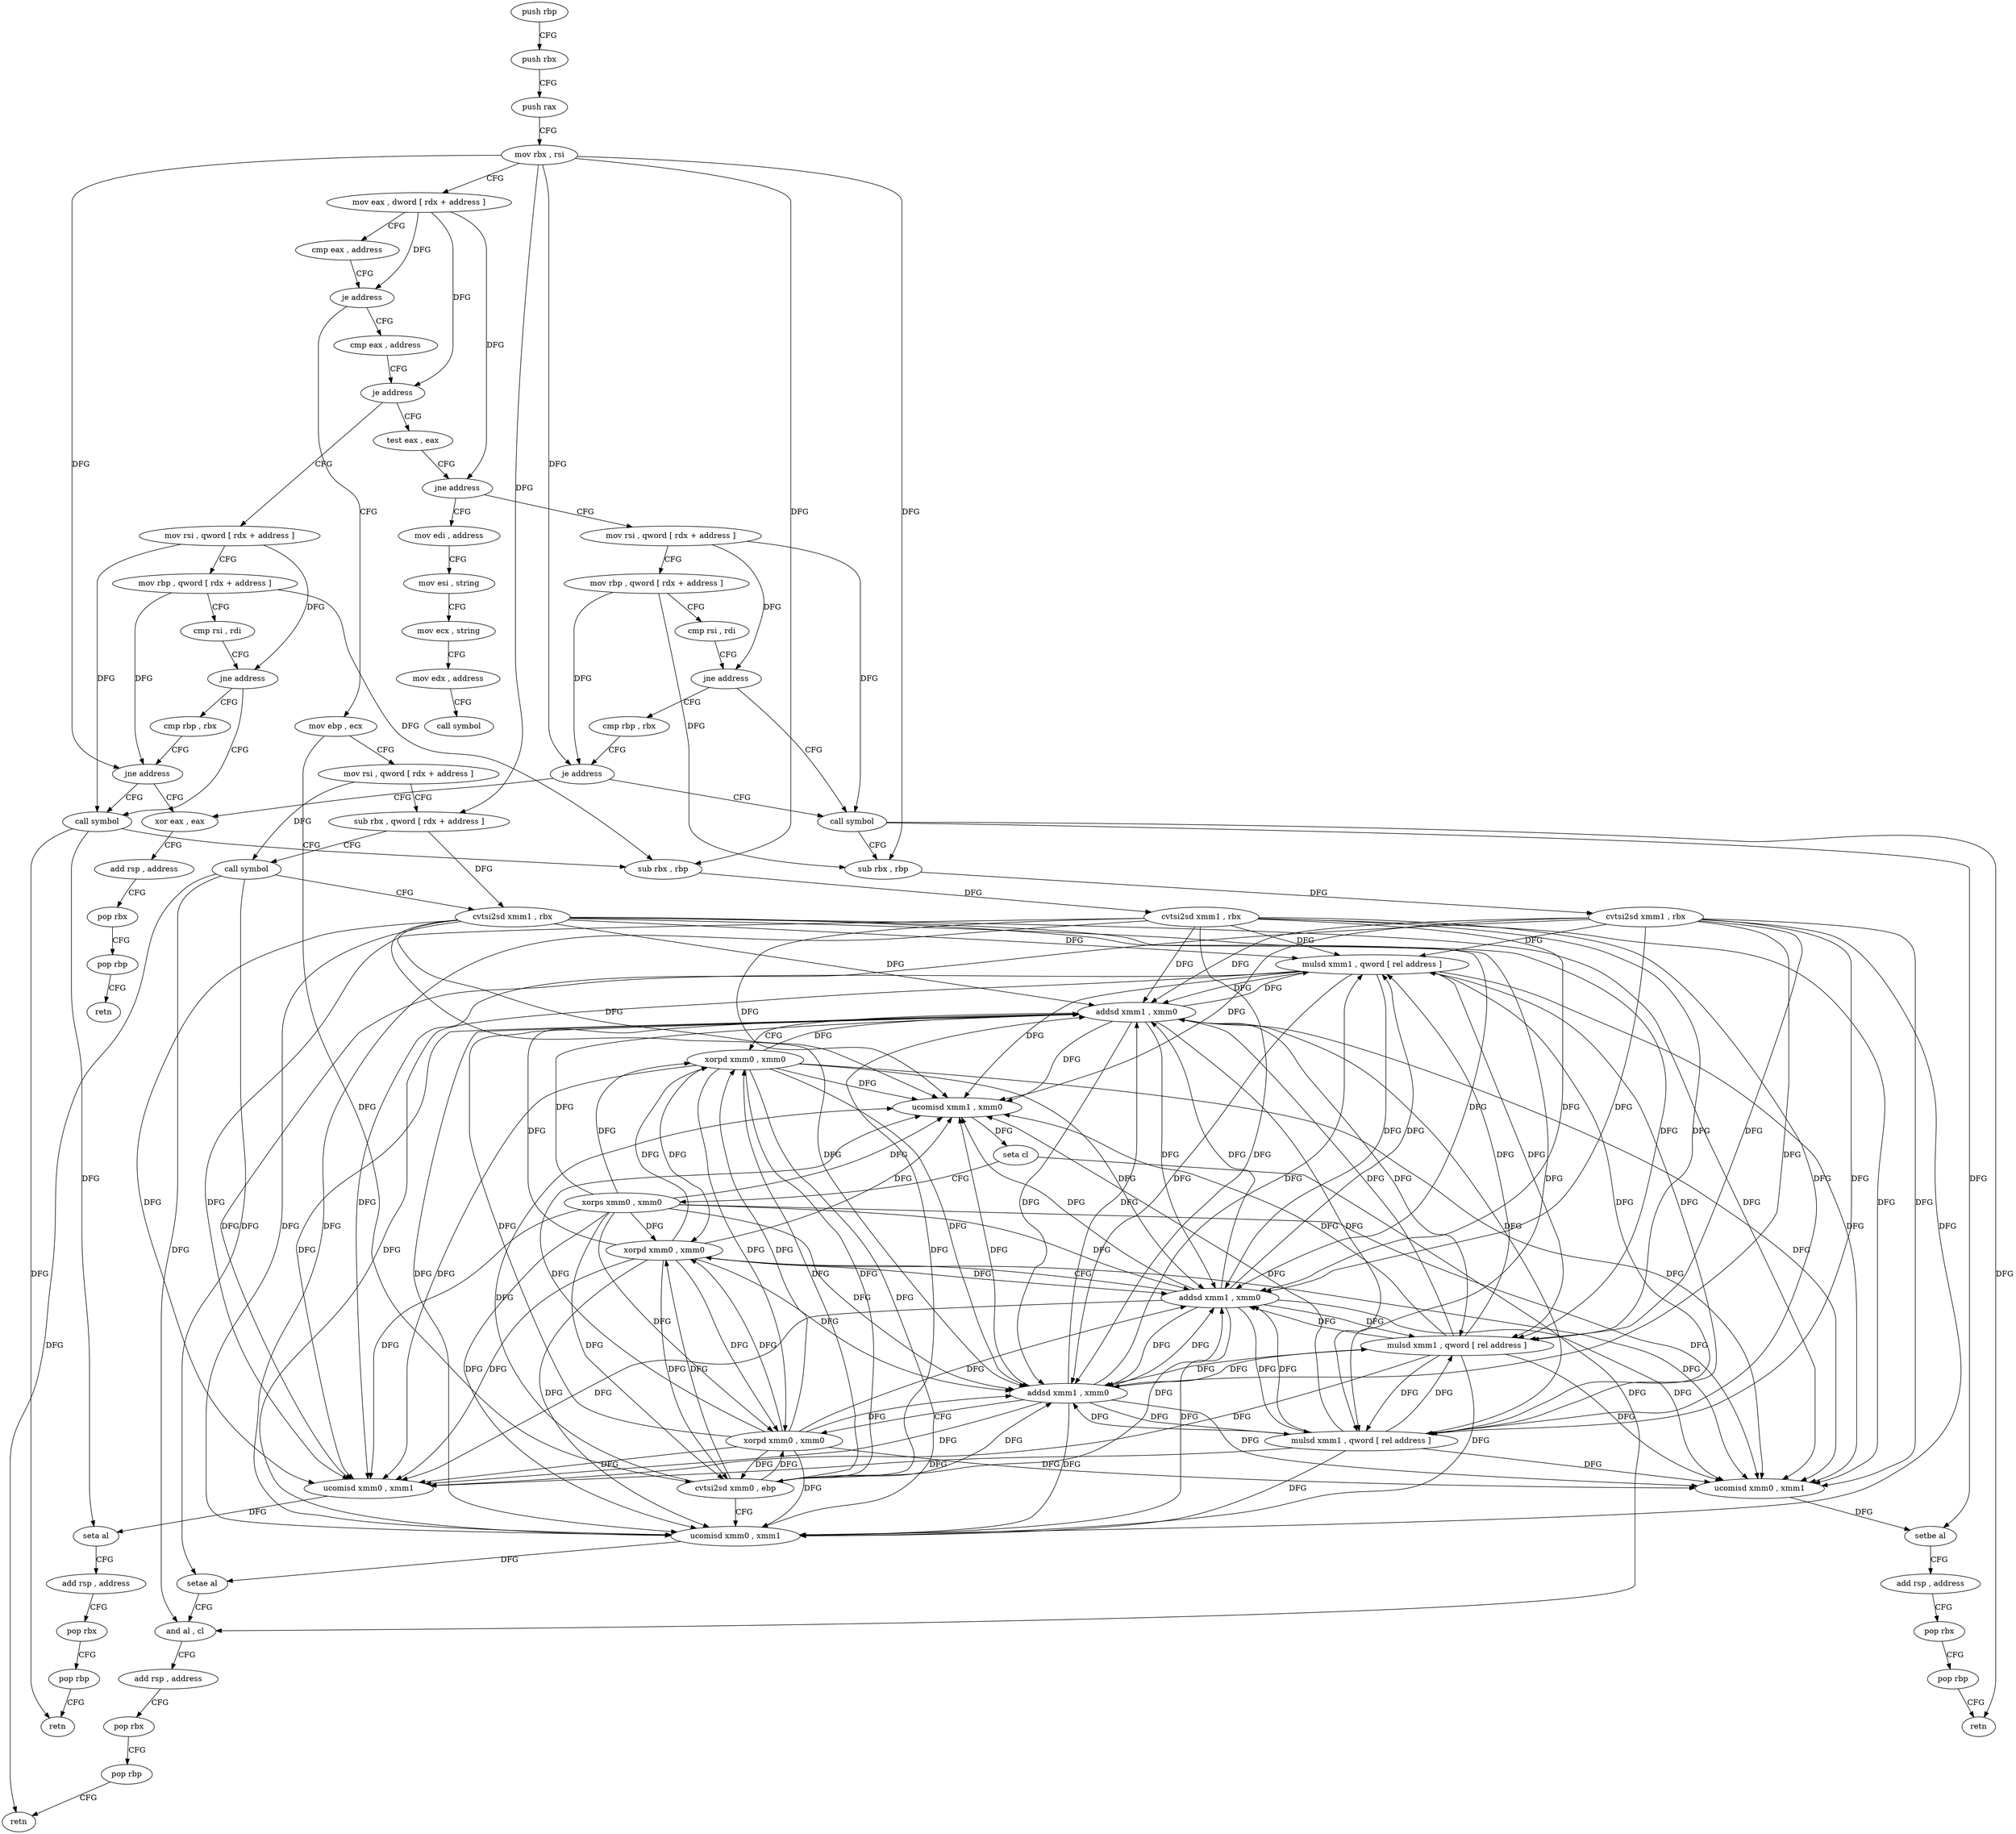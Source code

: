 digraph "func" {
"4210960" [label = "push rbp" ]
"4210961" [label = "push rbx" ]
"4210962" [label = "push rax" ]
"4210963" [label = "mov rbx , rsi" ]
"4210966" [label = "mov eax , dword [ rdx + address ]" ]
"4210969" [label = "cmp eax , address" ]
"4210972" [label = "je address" ]
"4211075" [label = "mov ebp , ecx" ]
"4210974" [label = "cmp eax , address" ]
"4211077" [label = "mov rsi , qword [ rdx + address ]" ]
"4211081" [label = "sub rbx , qword [ rdx + address ]" ]
"4211085" [label = "call symbol" ]
"4211090" [label = "cvtsi2sd xmm1 , rbx" ]
"4211095" [label = "mulsd xmm1 , qword [ rel address ]" ]
"4211103" [label = "addsd xmm1 , xmm0" ]
"4211107" [label = "xorpd xmm0 , xmm0" ]
"4211111" [label = "ucomisd xmm1 , xmm0" ]
"4211115" [label = "seta cl" ]
"4211118" [label = "xorps xmm0 , xmm0" ]
"4211121" [label = "cvtsi2sd xmm0 , ebp" ]
"4211125" [label = "ucomisd xmm0 , xmm1" ]
"4211129" [label = "setae al" ]
"4211132" [label = "and al , cl" ]
"4211134" [label = "add rsp , address" ]
"4211138" [label = "pop rbx" ]
"4211139" [label = "pop rbp" ]
"4211140" [label = "retn" ]
"4210977" [label = "je address" ]
"4211048" [label = "mov rsi , qword [ rdx + address ]" ]
"4210979" [label = "test eax , eax" ]
"4211052" [label = "mov rbp , qword [ rdx + address ]" ]
"4211056" [label = "cmp rsi , rdi" ]
"4211059" [label = "jne address" ]
"4211141" [label = "call symbol" ]
"4211061" [label = "cmp rbp , rbx" ]
"4210981" [label = "jne address" ]
"4211184" [label = "mov edi , address" ]
"4210987" [label = "mov rsi , qword [ rdx + address ]" ]
"4211146" [label = "sub rbx , rbp" ]
"4211149" [label = "cvtsi2sd xmm1 , rbx" ]
"4211154" [label = "mulsd xmm1 , qword [ rel address ]" ]
"4211162" [label = "addsd xmm1 , xmm0" ]
"4211166" [label = "xorpd xmm0 , xmm0" ]
"4211170" [label = "ucomisd xmm0 , xmm1" ]
"4211174" [label = "seta al" ]
"4211177" [label = "add rsp , address" ]
"4211181" [label = "pop rbx" ]
"4211182" [label = "pop rbp" ]
"4211183" [label = "retn" ]
"4211064" [label = "jne address" ]
"4211066" [label = "xor eax , eax" ]
"4211189" [label = "mov esi , string" ]
"4211194" [label = "mov ecx , string" ]
"4211199" [label = "mov edx , address" ]
"4211204" [label = "call symbol" ]
"4210991" [label = "mov rbp , qword [ rdx + address ]" ]
"4210995" [label = "cmp rsi , rdi" ]
"4210998" [label = "jne address" ]
"4211005" [label = "call symbol" ]
"4211000" [label = "cmp rbp , rbx" ]
"4211068" [label = "add rsp , address" ]
"4211072" [label = "pop rbx" ]
"4211073" [label = "pop rbp" ]
"4211074" [label = "retn" ]
"4211010" [label = "sub rbx , rbp" ]
"4211013" [label = "cvtsi2sd xmm1 , rbx" ]
"4211018" [label = "mulsd xmm1 , qword [ rel address ]" ]
"4211026" [label = "addsd xmm1 , xmm0" ]
"4211030" [label = "xorpd xmm0 , xmm0" ]
"4211034" [label = "ucomisd xmm0 , xmm1" ]
"4211038" [label = "setbe al" ]
"4211041" [label = "add rsp , address" ]
"4211045" [label = "pop rbx" ]
"4211046" [label = "pop rbp" ]
"4211047" [label = "retn" ]
"4211003" [label = "je address" ]
"4210960" -> "4210961" [ label = "CFG" ]
"4210961" -> "4210962" [ label = "CFG" ]
"4210962" -> "4210963" [ label = "CFG" ]
"4210963" -> "4210966" [ label = "CFG" ]
"4210963" -> "4211081" [ label = "DFG" ]
"4210963" -> "4211146" [ label = "DFG" ]
"4210963" -> "4211064" [ label = "DFG" ]
"4210963" -> "4211010" [ label = "DFG" ]
"4210963" -> "4211003" [ label = "DFG" ]
"4210966" -> "4210969" [ label = "CFG" ]
"4210966" -> "4210972" [ label = "DFG" ]
"4210966" -> "4210977" [ label = "DFG" ]
"4210966" -> "4210981" [ label = "DFG" ]
"4210969" -> "4210972" [ label = "CFG" ]
"4210972" -> "4211075" [ label = "CFG" ]
"4210972" -> "4210974" [ label = "CFG" ]
"4211075" -> "4211077" [ label = "CFG" ]
"4211075" -> "4211121" [ label = "DFG" ]
"4210974" -> "4210977" [ label = "CFG" ]
"4211077" -> "4211081" [ label = "CFG" ]
"4211077" -> "4211085" [ label = "DFG" ]
"4211081" -> "4211085" [ label = "CFG" ]
"4211081" -> "4211090" [ label = "DFG" ]
"4211085" -> "4211090" [ label = "CFG" ]
"4211085" -> "4211129" [ label = "DFG" ]
"4211085" -> "4211132" [ label = "DFG" ]
"4211085" -> "4211140" [ label = "DFG" ]
"4211090" -> "4211095" [ label = "DFG" ]
"4211090" -> "4211103" [ label = "DFG" ]
"4211090" -> "4211111" [ label = "DFG" ]
"4211090" -> "4211125" [ label = "DFG" ]
"4211090" -> "4211154" [ label = "DFG" ]
"4211090" -> "4211162" [ label = "DFG" ]
"4211090" -> "4211170" [ label = "DFG" ]
"4211090" -> "4211018" [ label = "DFG" ]
"4211090" -> "4211026" [ label = "DFG" ]
"4211090" -> "4211034" [ label = "DFG" ]
"4211095" -> "4211103" [ label = "DFG" ]
"4211095" -> "4211111" [ label = "DFG" ]
"4211095" -> "4211125" [ label = "DFG" ]
"4211095" -> "4211154" [ label = "DFG" ]
"4211095" -> "4211162" [ label = "DFG" ]
"4211095" -> "4211170" [ label = "DFG" ]
"4211095" -> "4211018" [ label = "DFG" ]
"4211095" -> "4211026" [ label = "DFG" ]
"4211095" -> "4211034" [ label = "DFG" ]
"4211103" -> "4211107" [ label = "CFG" ]
"4211103" -> "4211095" [ label = "DFG" ]
"4211103" -> "4211111" [ label = "DFG" ]
"4211103" -> "4211125" [ label = "DFG" ]
"4211103" -> "4211154" [ label = "DFG" ]
"4211103" -> "4211162" [ label = "DFG" ]
"4211103" -> "4211170" [ label = "DFG" ]
"4211103" -> "4211018" [ label = "DFG" ]
"4211103" -> "4211026" [ label = "DFG" ]
"4211103" -> "4211034" [ label = "DFG" ]
"4211107" -> "4211111" [ label = "DFG" ]
"4211107" -> "4211103" [ label = "DFG" ]
"4211107" -> "4211121" [ label = "DFG" ]
"4211107" -> "4211125" [ label = "DFG" ]
"4211107" -> "4211162" [ label = "DFG" ]
"4211107" -> "4211166" [ label = "DFG" ]
"4211107" -> "4211170" [ label = "DFG" ]
"4211107" -> "4211026" [ label = "DFG" ]
"4211107" -> "4211030" [ label = "DFG" ]
"4211107" -> "4211034" [ label = "DFG" ]
"4211111" -> "4211115" [ label = "DFG" ]
"4211115" -> "4211118" [ label = "CFG" ]
"4211115" -> "4211132" [ label = "DFG" ]
"4211118" -> "4211121" [ label = "DFG" ]
"4211118" -> "4211103" [ label = "DFG" ]
"4211118" -> "4211107" [ label = "DFG" ]
"4211118" -> "4211111" [ label = "DFG" ]
"4211118" -> "4211125" [ label = "DFG" ]
"4211118" -> "4211162" [ label = "DFG" ]
"4211118" -> "4211166" [ label = "DFG" ]
"4211118" -> "4211170" [ label = "DFG" ]
"4211118" -> "4211026" [ label = "DFG" ]
"4211118" -> "4211030" [ label = "DFG" ]
"4211118" -> "4211034" [ label = "DFG" ]
"4211121" -> "4211125" [ label = "CFG" ]
"4211121" -> "4211103" [ label = "DFG" ]
"4211121" -> "4211107" [ label = "DFG" ]
"4211121" -> "4211111" [ label = "DFG" ]
"4211121" -> "4211162" [ label = "DFG" ]
"4211121" -> "4211166" [ label = "DFG" ]
"4211121" -> "4211026" [ label = "DFG" ]
"4211121" -> "4211030" [ label = "DFG" ]
"4211125" -> "4211129" [ label = "DFG" ]
"4211129" -> "4211132" [ label = "CFG" ]
"4211132" -> "4211134" [ label = "CFG" ]
"4211134" -> "4211138" [ label = "CFG" ]
"4211138" -> "4211139" [ label = "CFG" ]
"4211139" -> "4211140" [ label = "CFG" ]
"4210977" -> "4211048" [ label = "CFG" ]
"4210977" -> "4210979" [ label = "CFG" ]
"4211048" -> "4211052" [ label = "CFG" ]
"4211048" -> "4211059" [ label = "DFG" ]
"4211048" -> "4211141" [ label = "DFG" ]
"4210979" -> "4210981" [ label = "CFG" ]
"4211052" -> "4211056" [ label = "CFG" ]
"4211052" -> "4211146" [ label = "DFG" ]
"4211052" -> "4211064" [ label = "DFG" ]
"4211056" -> "4211059" [ label = "CFG" ]
"4211059" -> "4211141" [ label = "CFG" ]
"4211059" -> "4211061" [ label = "CFG" ]
"4211141" -> "4211146" [ label = "CFG" ]
"4211141" -> "4211174" [ label = "DFG" ]
"4211141" -> "4211183" [ label = "DFG" ]
"4211061" -> "4211064" [ label = "CFG" ]
"4210981" -> "4211184" [ label = "CFG" ]
"4210981" -> "4210987" [ label = "CFG" ]
"4211184" -> "4211189" [ label = "CFG" ]
"4210987" -> "4210991" [ label = "CFG" ]
"4210987" -> "4210998" [ label = "DFG" ]
"4210987" -> "4211005" [ label = "DFG" ]
"4211146" -> "4211149" [ label = "DFG" ]
"4211149" -> "4211154" [ label = "DFG" ]
"4211149" -> "4211095" [ label = "DFG" ]
"4211149" -> "4211125" [ label = "DFG" ]
"4211149" -> "4211103" [ label = "DFG" ]
"4211149" -> "4211111" [ label = "DFG" ]
"4211149" -> "4211162" [ label = "DFG" ]
"4211149" -> "4211170" [ label = "DFG" ]
"4211149" -> "4211018" [ label = "DFG" ]
"4211149" -> "4211026" [ label = "DFG" ]
"4211149" -> "4211034" [ label = "DFG" ]
"4211154" -> "4211162" [ label = "DFG" ]
"4211154" -> "4211095" [ label = "DFG" ]
"4211154" -> "4211125" [ label = "DFG" ]
"4211154" -> "4211103" [ label = "DFG" ]
"4211154" -> "4211111" [ label = "DFG" ]
"4211154" -> "4211170" [ label = "DFG" ]
"4211154" -> "4211018" [ label = "DFG" ]
"4211154" -> "4211026" [ label = "DFG" ]
"4211154" -> "4211034" [ label = "DFG" ]
"4211162" -> "4211166" [ label = "CFG" ]
"4211162" -> "4211095" [ label = "DFG" ]
"4211162" -> "4211125" [ label = "DFG" ]
"4211162" -> "4211154" [ label = "DFG" ]
"4211162" -> "4211103" [ label = "DFG" ]
"4211162" -> "4211111" [ label = "DFG" ]
"4211162" -> "4211170" [ label = "DFG" ]
"4211162" -> "4211018" [ label = "DFG" ]
"4211162" -> "4211026" [ label = "DFG" ]
"4211162" -> "4211034" [ label = "DFG" ]
"4211166" -> "4211170" [ label = "DFG" ]
"4211166" -> "4211103" [ label = "DFG" ]
"4211166" -> "4211107" [ label = "DFG" ]
"4211166" -> "4211111" [ label = "DFG" ]
"4211166" -> "4211162" [ label = "DFG" ]
"4211166" -> "4211121" [ label = "DFG" ]
"4211166" -> "4211125" [ label = "DFG" ]
"4211166" -> "4211026" [ label = "DFG" ]
"4211166" -> "4211030" [ label = "DFG" ]
"4211166" -> "4211034" [ label = "DFG" ]
"4211170" -> "4211174" [ label = "DFG" ]
"4211174" -> "4211177" [ label = "CFG" ]
"4211177" -> "4211181" [ label = "CFG" ]
"4211181" -> "4211182" [ label = "CFG" ]
"4211182" -> "4211183" [ label = "CFG" ]
"4211064" -> "4211141" [ label = "CFG" ]
"4211064" -> "4211066" [ label = "CFG" ]
"4211066" -> "4211068" [ label = "CFG" ]
"4211189" -> "4211194" [ label = "CFG" ]
"4211194" -> "4211199" [ label = "CFG" ]
"4211199" -> "4211204" [ label = "CFG" ]
"4210991" -> "4210995" [ label = "CFG" ]
"4210991" -> "4211010" [ label = "DFG" ]
"4210991" -> "4211003" [ label = "DFG" ]
"4210995" -> "4210998" [ label = "CFG" ]
"4210998" -> "4211005" [ label = "CFG" ]
"4210998" -> "4211000" [ label = "CFG" ]
"4211005" -> "4211010" [ label = "CFG" ]
"4211005" -> "4211038" [ label = "DFG" ]
"4211005" -> "4211047" [ label = "DFG" ]
"4211000" -> "4211003" [ label = "CFG" ]
"4211068" -> "4211072" [ label = "CFG" ]
"4211072" -> "4211073" [ label = "CFG" ]
"4211073" -> "4211074" [ label = "CFG" ]
"4211010" -> "4211013" [ label = "DFG" ]
"4211013" -> "4211018" [ label = "DFG" ]
"4211013" -> "4211095" [ label = "DFG" ]
"4211013" -> "4211125" [ label = "DFG" ]
"4211013" -> "4211154" [ label = "DFG" ]
"4211013" -> "4211170" [ label = "DFG" ]
"4211013" -> "4211103" [ label = "DFG" ]
"4211013" -> "4211111" [ label = "DFG" ]
"4211013" -> "4211162" [ label = "DFG" ]
"4211013" -> "4211026" [ label = "DFG" ]
"4211013" -> "4211034" [ label = "DFG" ]
"4211018" -> "4211026" [ label = "DFG" ]
"4211018" -> "4211095" [ label = "DFG" ]
"4211018" -> "4211125" [ label = "DFG" ]
"4211018" -> "4211154" [ label = "DFG" ]
"4211018" -> "4211170" [ label = "DFG" ]
"4211018" -> "4211103" [ label = "DFG" ]
"4211018" -> "4211111" [ label = "DFG" ]
"4211018" -> "4211162" [ label = "DFG" ]
"4211018" -> "4211034" [ label = "DFG" ]
"4211026" -> "4211030" [ label = "CFG" ]
"4211026" -> "4211095" [ label = "DFG" ]
"4211026" -> "4211125" [ label = "DFG" ]
"4211026" -> "4211154" [ label = "DFG" ]
"4211026" -> "4211170" [ label = "DFG" ]
"4211026" -> "4211018" [ label = "DFG" ]
"4211026" -> "4211103" [ label = "DFG" ]
"4211026" -> "4211111" [ label = "DFG" ]
"4211026" -> "4211162" [ label = "DFG" ]
"4211026" -> "4211034" [ label = "DFG" ]
"4211030" -> "4211034" [ label = "DFG" ]
"4211030" -> "4211103" [ label = "DFG" ]
"4211030" -> "4211107" [ label = "DFG" ]
"4211030" -> "4211111" [ label = "DFG" ]
"4211030" -> "4211162" [ label = "DFG" ]
"4211030" -> "4211166" [ label = "DFG" ]
"4211030" -> "4211026" [ label = "DFG" ]
"4211030" -> "4211121" [ label = "DFG" ]
"4211030" -> "4211125" [ label = "DFG" ]
"4211030" -> "4211170" [ label = "DFG" ]
"4211034" -> "4211038" [ label = "DFG" ]
"4211038" -> "4211041" [ label = "CFG" ]
"4211041" -> "4211045" [ label = "CFG" ]
"4211045" -> "4211046" [ label = "CFG" ]
"4211046" -> "4211047" [ label = "CFG" ]
"4211003" -> "4211066" [ label = "CFG" ]
"4211003" -> "4211005" [ label = "CFG" ]
}
